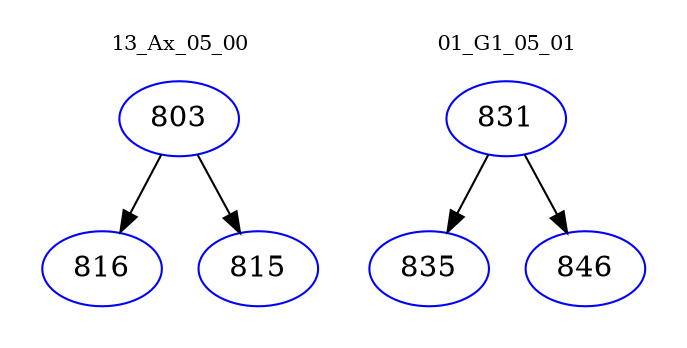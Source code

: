 digraph{
subgraph cluster_0 {
color = white
label = "13_Ax_05_00";
fontsize=10;
T0_803 [label="803", color="blue"]
T0_803 -> T0_816 [color="black"]
T0_816 [label="816", color="blue"]
T0_803 -> T0_815 [color="black"]
T0_815 [label="815", color="blue"]
}
subgraph cluster_1 {
color = white
label = "01_G1_05_01";
fontsize=10;
T1_831 [label="831", color="blue"]
T1_831 -> T1_835 [color="black"]
T1_835 [label="835", color="blue"]
T1_831 -> T1_846 [color="black"]
T1_846 [label="846", color="blue"]
}
}

